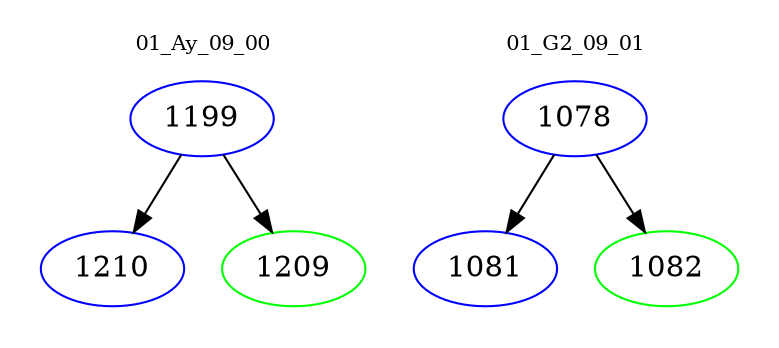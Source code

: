 digraph{
subgraph cluster_0 {
color = white
label = "01_Ay_09_00";
fontsize=10;
T0_1199 [label="1199", color="blue"]
T0_1199 -> T0_1210 [color="black"]
T0_1210 [label="1210", color="blue"]
T0_1199 -> T0_1209 [color="black"]
T0_1209 [label="1209", color="green"]
}
subgraph cluster_1 {
color = white
label = "01_G2_09_01";
fontsize=10;
T1_1078 [label="1078", color="blue"]
T1_1078 -> T1_1081 [color="black"]
T1_1081 [label="1081", color="blue"]
T1_1078 -> T1_1082 [color="black"]
T1_1082 [label="1082", color="green"]
}
}
